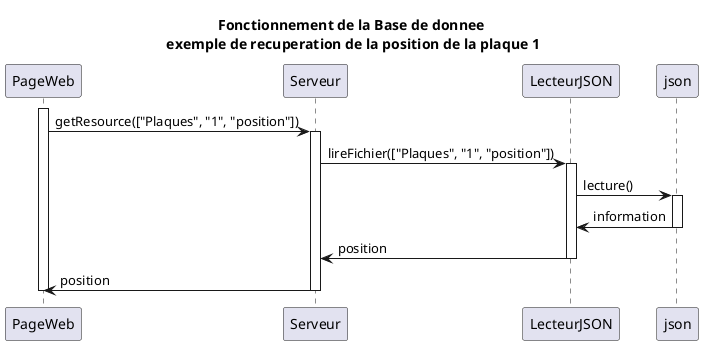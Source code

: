 @startuml
title Fonctionnement de la Base de donnee\n exemple de recuperation de la position de la plaque 1

participant PageWeb as web
participant Serveur as serv
participant "LecteurJSON" as bdd

activate web
    web -> serv : getResource(["Plaques", "1", "position"])
    activate serv
        serv -> bdd : lireFichier(["Plaques", "1", "position"])
        activate bdd
            bdd -> json : lecture()
            activate json
            json -> bdd : information
            deactivate json
        bdd -> serv : position
        deactivate bdd
    serv -> web : position
    deactivate serv
deactivate web

@enduml
